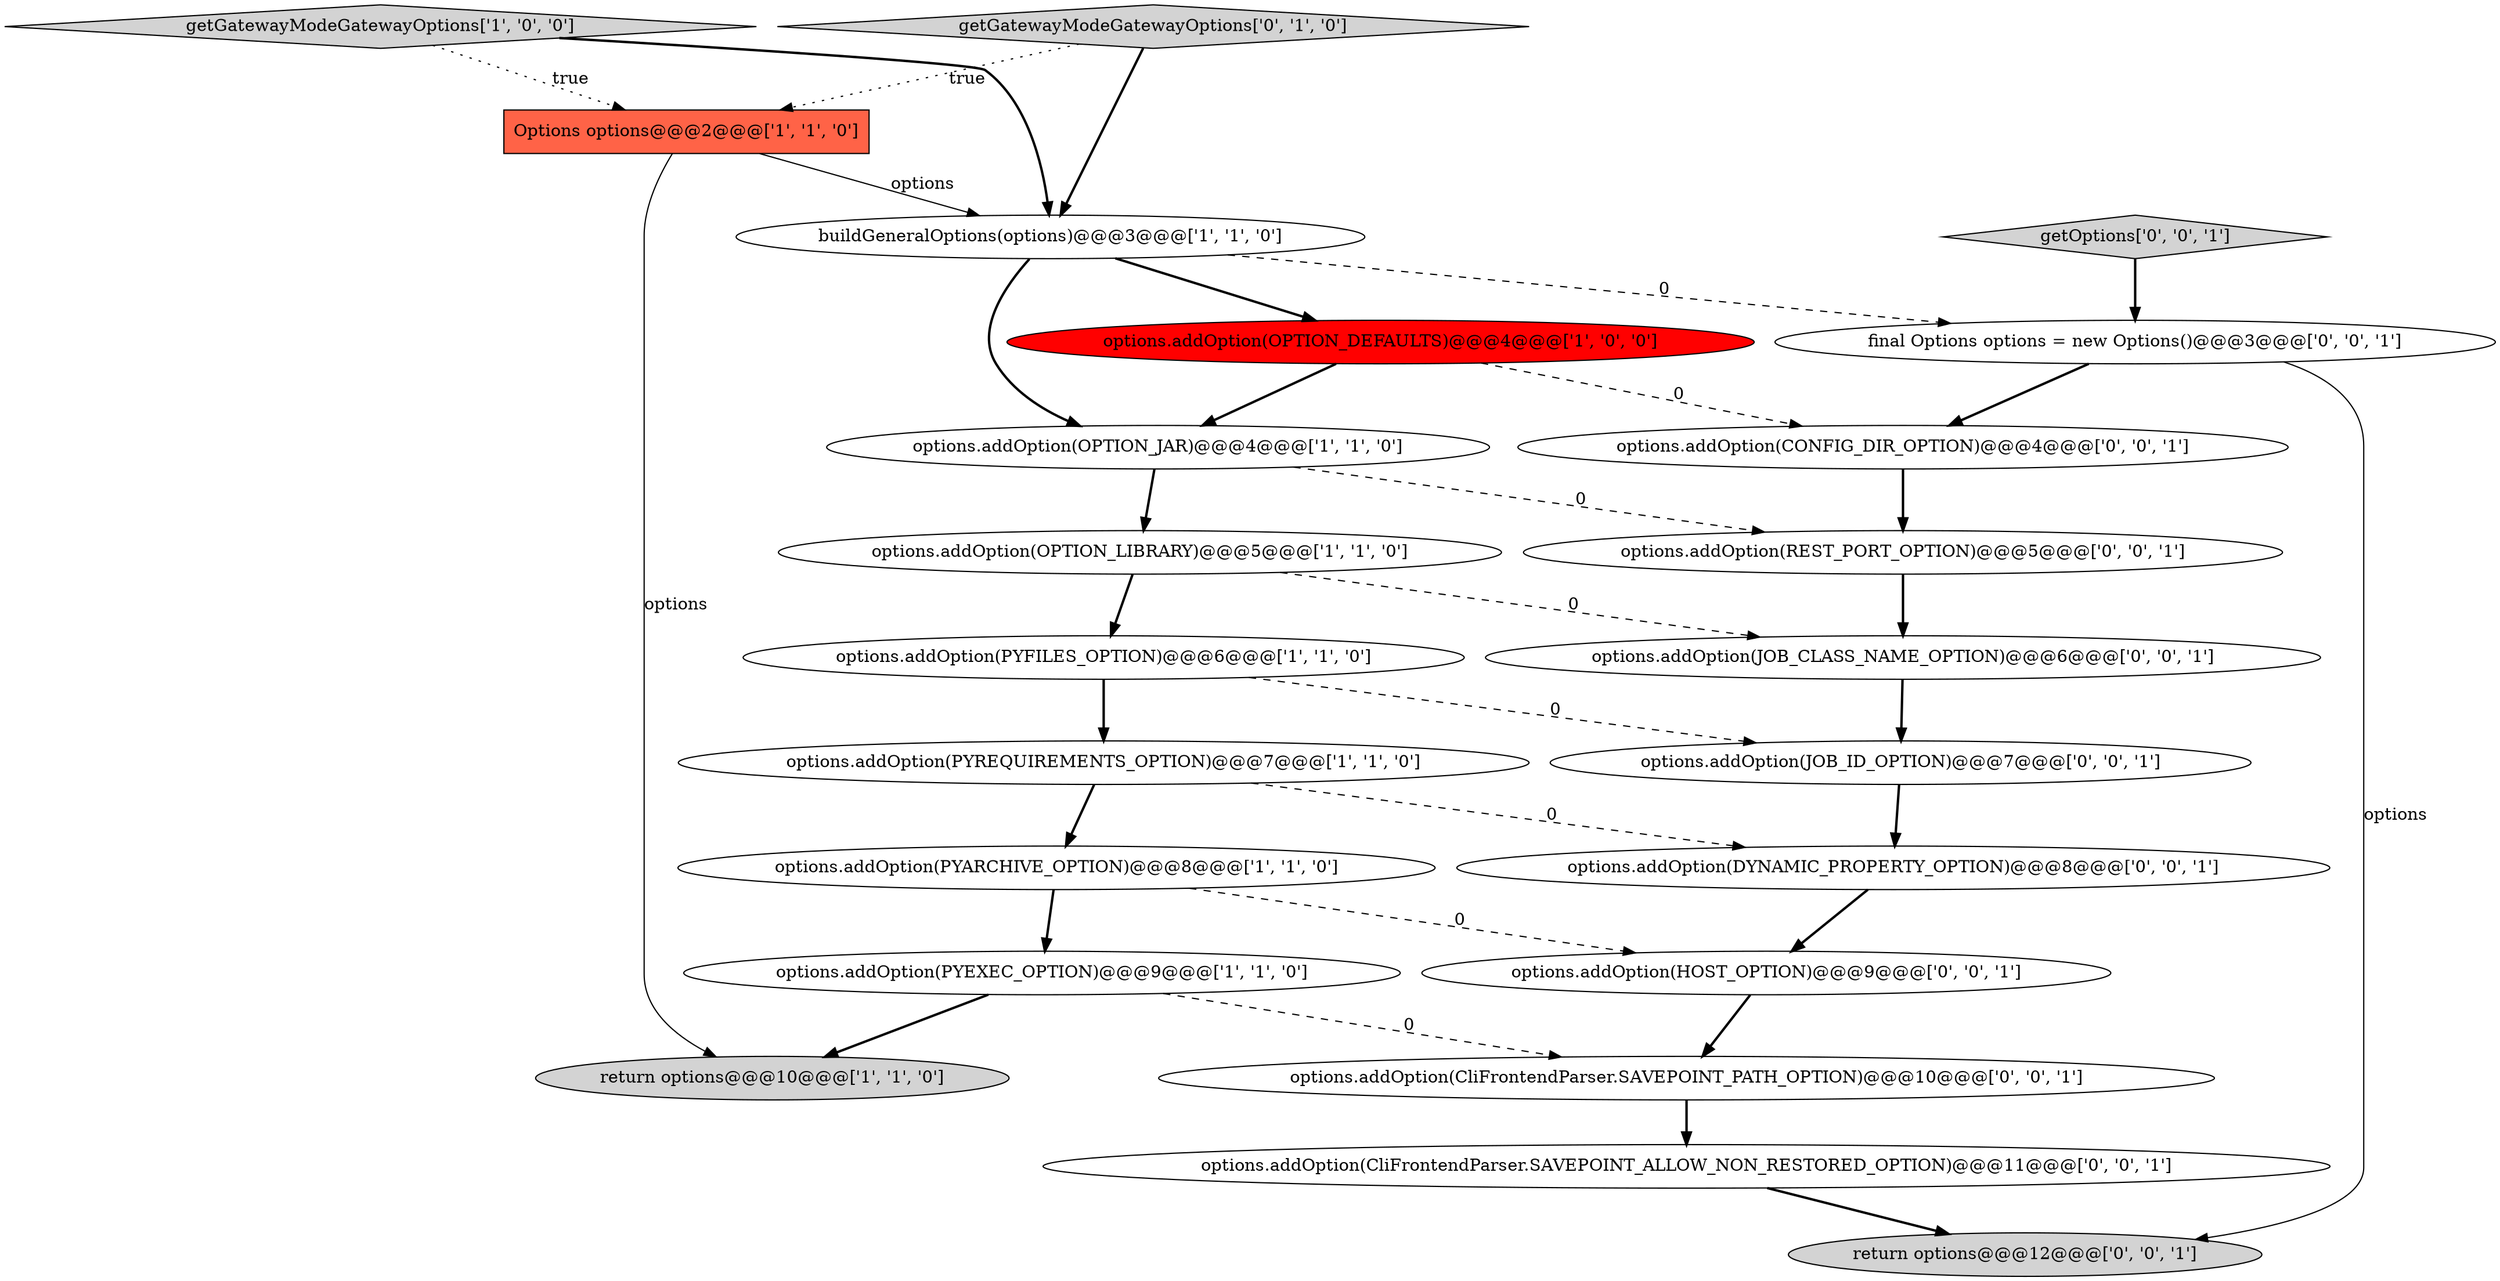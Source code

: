 digraph {
6 [style = filled, label = "Options options@@@2@@@['1', '1', '0']", fillcolor = tomato, shape = box image = "AAA0AAABBB1BBB"];
2 [style = filled, label = "getGatewayModeGatewayOptions['1', '0', '0']", fillcolor = lightgray, shape = diamond image = "AAA0AAABBB1BBB"];
11 [style = filled, label = "getGatewayModeGatewayOptions['0', '1', '0']", fillcolor = lightgray, shape = diamond image = "AAA0AAABBB2BBB"];
21 [style = filled, label = "options.addOption(JOB_ID_OPTION)@@@7@@@['0', '0', '1']", fillcolor = white, shape = ellipse image = "AAA0AAABBB3BBB"];
19 [style = filled, label = "options.addOption(JOB_CLASS_NAME_OPTION)@@@6@@@['0', '0', '1']", fillcolor = white, shape = ellipse image = "AAA0AAABBB3BBB"];
8 [style = filled, label = "options.addOption(OPTION_JAR)@@@4@@@['1', '1', '0']", fillcolor = white, shape = ellipse image = "AAA0AAABBB1BBB"];
1 [style = filled, label = "options.addOption(PYARCHIVE_OPTION)@@@8@@@['1', '1', '0']", fillcolor = white, shape = ellipse image = "AAA0AAABBB1BBB"];
20 [style = filled, label = "options.addOption(HOST_OPTION)@@@9@@@['0', '0', '1']", fillcolor = white, shape = ellipse image = "AAA0AAABBB3BBB"];
7 [style = filled, label = "return options@@@10@@@['1', '1', '0']", fillcolor = lightgray, shape = ellipse image = "AAA0AAABBB1BBB"];
14 [style = filled, label = "options.addOption(CliFrontendParser.SAVEPOINT_PATH_OPTION)@@@10@@@['0', '0', '1']", fillcolor = white, shape = ellipse image = "AAA0AAABBB3BBB"];
5 [style = filled, label = "options.addOption(PYREQUIREMENTS_OPTION)@@@7@@@['1', '1', '0']", fillcolor = white, shape = ellipse image = "AAA0AAABBB1BBB"];
9 [style = filled, label = "options.addOption(PYEXEC_OPTION)@@@9@@@['1', '1', '0']", fillcolor = white, shape = ellipse image = "AAA0AAABBB1BBB"];
13 [style = filled, label = "final Options options = new Options()@@@3@@@['0', '0', '1']", fillcolor = white, shape = ellipse image = "AAA0AAABBB3BBB"];
17 [style = filled, label = "options.addOption(DYNAMIC_PROPERTY_OPTION)@@@8@@@['0', '0', '1']", fillcolor = white, shape = ellipse image = "AAA0AAABBB3BBB"];
10 [style = filled, label = "options.addOption(OPTION_LIBRARY)@@@5@@@['1', '1', '0']", fillcolor = white, shape = ellipse image = "AAA0AAABBB1BBB"];
15 [style = filled, label = "getOptions['0', '0', '1']", fillcolor = lightgray, shape = diamond image = "AAA0AAABBB3BBB"];
4 [style = filled, label = "buildGeneralOptions(options)@@@3@@@['1', '1', '0']", fillcolor = white, shape = ellipse image = "AAA0AAABBB1BBB"];
22 [style = filled, label = "return options@@@12@@@['0', '0', '1']", fillcolor = lightgray, shape = ellipse image = "AAA0AAABBB3BBB"];
3 [style = filled, label = "options.addOption(OPTION_DEFAULTS)@@@4@@@['1', '0', '0']", fillcolor = red, shape = ellipse image = "AAA1AAABBB1BBB"];
16 [style = filled, label = "options.addOption(REST_PORT_OPTION)@@@5@@@['0', '0', '1']", fillcolor = white, shape = ellipse image = "AAA0AAABBB3BBB"];
12 [style = filled, label = "options.addOption(CliFrontendParser.SAVEPOINT_ALLOW_NON_RESTORED_OPTION)@@@11@@@['0', '0', '1']", fillcolor = white, shape = ellipse image = "AAA0AAABBB3BBB"];
0 [style = filled, label = "options.addOption(PYFILES_OPTION)@@@6@@@['1', '1', '0']", fillcolor = white, shape = ellipse image = "AAA0AAABBB1BBB"];
18 [style = filled, label = "options.addOption(CONFIG_DIR_OPTION)@@@4@@@['0', '0', '1']", fillcolor = white, shape = ellipse image = "AAA0AAABBB3BBB"];
4->3 [style = bold, label=""];
8->10 [style = bold, label=""];
13->22 [style = solid, label="options"];
8->16 [style = dashed, label="0"];
15->13 [style = bold, label=""];
10->19 [style = dashed, label="0"];
6->7 [style = solid, label="options"];
3->18 [style = dashed, label="0"];
11->4 [style = bold, label=""];
6->4 [style = solid, label="options"];
20->14 [style = bold, label=""];
9->7 [style = bold, label=""];
16->19 [style = bold, label=""];
2->4 [style = bold, label=""];
1->9 [style = bold, label=""];
1->20 [style = dashed, label="0"];
5->1 [style = bold, label=""];
18->16 [style = bold, label=""];
9->14 [style = dashed, label="0"];
5->17 [style = dashed, label="0"];
2->6 [style = dotted, label="true"];
0->21 [style = dashed, label="0"];
11->6 [style = dotted, label="true"];
3->8 [style = bold, label=""];
14->12 [style = bold, label=""];
10->0 [style = bold, label=""];
4->8 [style = bold, label=""];
4->13 [style = dashed, label="0"];
21->17 [style = bold, label=""];
12->22 [style = bold, label=""];
13->18 [style = bold, label=""];
0->5 [style = bold, label=""];
17->20 [style = bold, label=""];
19->21 [style = bold, label=""];
}
